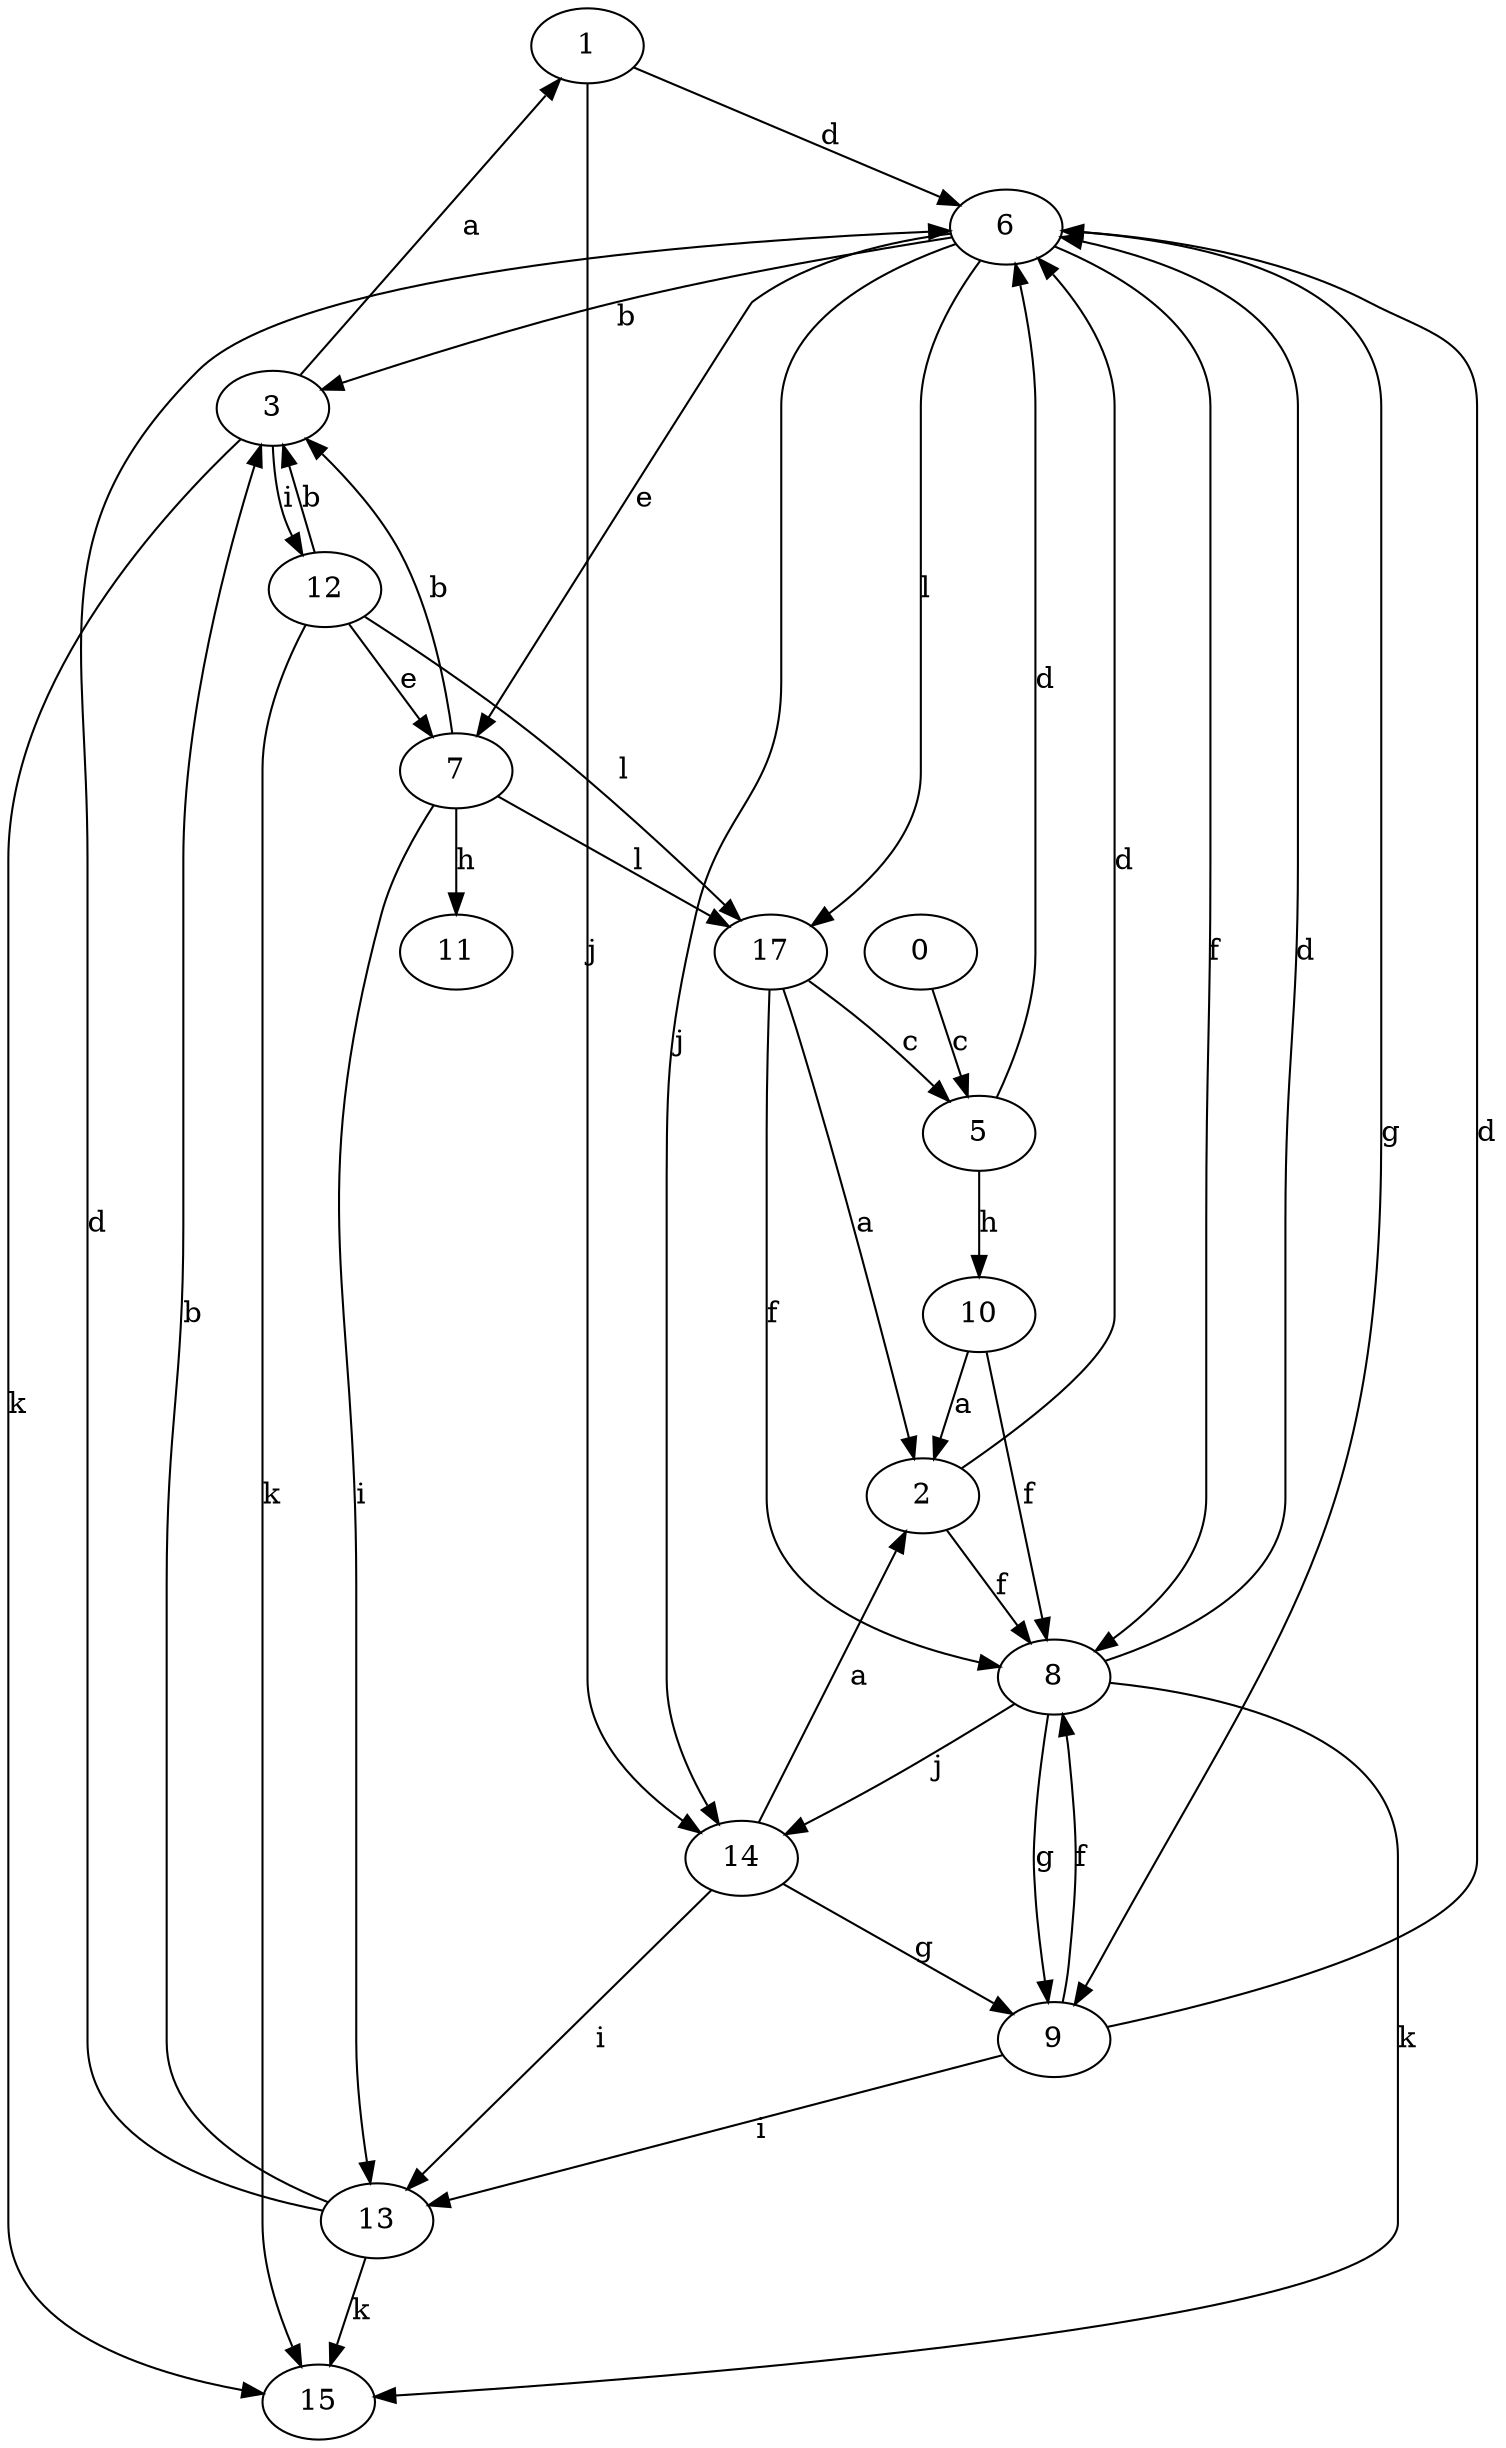 strict digraph  {
1;
2;
3;
0;
5;
6;
7;
8;
9;
10;
11;
12;
13;
14;
15;
17;
1 -> 6  [label=d];
1 -> 14  [label=j];
2 -> 6  [label=d];
2 -> 8  [label=f];
3 -> 1  [label=a];
3 -> 12  [label=i];
3 -> 15  [label=k];
0 -> 5  [label=c];
5 -> 6  [label=d];
5 -> 10  [label=h];
6 -> 3  [label=b];
6 -> 7  [label=e];
6 -> 8  [label=f];
6 -> 9  [label=g];
6 -> 14  [label=j];
6 -> 17  [label=l];
7 -> 3  [label=b];
7 -> 11  [label=h];
7 -> 13  [label=i];
7 -> 17  [label=l];
8 -> 6  [label=d];
8 -> 9  [label=g];
8 -> 14  [label=j];
8 -> 15  [label=k];
9 -> 6  [label=d];
9 -> 8  [label=f];
9 -> 13  [label=i];
10 -> 2  [label=a];
10 -> 8  [label=f];
12 -> 3  [label=b];
12 -> 7  [label=e];
12 -> 15  [label=k];
12 -> 17  [label=l];
13 -> 3  [label=b];
13 -> 6  [label=d];
13 -> 15  [label=k];
14 -> 2  [label=a];
14 -> 9  [label=g];
14 -> 13  [label=i];
17 -> 2  [label=a];
17 -> 5  [label=c];
17 -> 8  [label=f];
}
